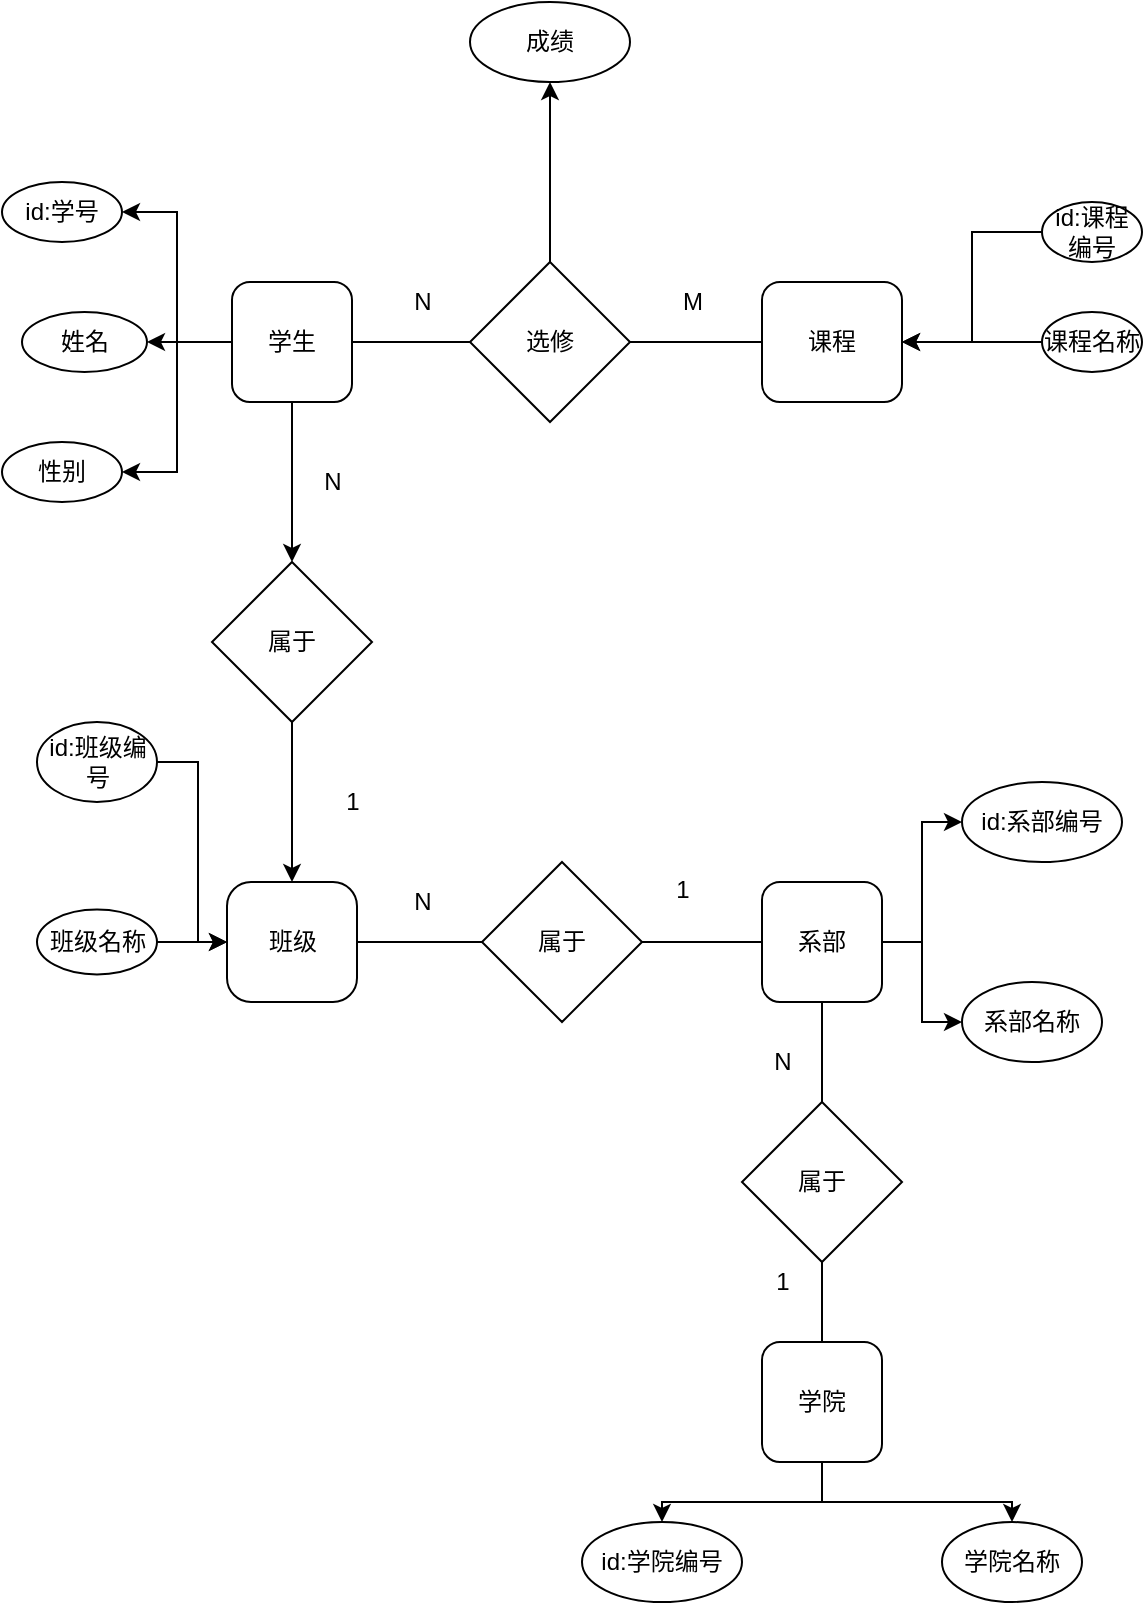 <mxfile version="16.0.2" type="device"><diagram id="W3ZQi5EDkrbGSIp0cz5Q" name="第 1 页"><mxGraphModel dx="1955" dy="1463" grid="1" gridSize="10" guides="1" tooltips="1" connect="1" arrows="1" fold="1" page="1" pageScale="1" pageWidth="827" pageHeight="1169" math="0" shadow="0"><root><mxCell id="0"/><mxCell id="1" parent="0"/><mxCell id="VVE45QmZ18XLGpuPC-O3-43" style="edgeStyle=orthogonalEdgeStyle;rounded=0;orthogonalLoop=1;jettySize=auto;html=1;exitX=0.5;exitY=1;exitDx=0;exitDy=0;entryX=0.5;entryY=0;entryDx=0;entryDy=0;" parent="1" source="VVE45QmZ18XLGpuPC-O3-1" target="VVE45QmZ18XLGpuPC-O3-42" edge="1"><mxGeometry relative="1" as="geometry"/></mxCell><mxCell id="VVE45QmZ18XLGpuPC-O3-65" style="edgeStyle=orthogonalEdgeStyle;rounded=0;orthogonalLoop=1;jettySize=auto;html=1;exitX=0;exitY=0.5;exitDx=0;exitDy=0;entryX=1;entryY=0.5;entryDx=0;entryDy=0;" parent="1" source="VVE45QmZ18XLGpuPC-O3-1" target="VVE45QmZ18XLGpuPC-O3-6" edge="1"><mxGeometry relative="1" as="geometry"/></mxCell><mxCell id="VVE45QmZ18XLGpuPC-O3-66" style="edgeStyle=orthogonalEdgeStyle;rounded=0;orthogonalLoop=1;jettySize=auto;html=1;exitX=0;exitY=0.5;exitDx=0;exitDy=0;entryX=1;entryY=0.5;entryDx=0;entryDy=0;" parent="1" source="VVE45QmZ18XLGpuPC-O3-1" target="VVE45QmZ18XLGpuPC-O3-10" edge="1"><mxGeometry relative="1" as="geometry"/></mxCell><mxCell id="VVE45QmZ18XLGpuPC-O3-67" style="edgeStyle=orthogonalEdgeStyle;rounded=0;orthogonalLoop=1;jettySize=auto;html=1;exitX=0;exitY=0.5;exitDx=0;exitDy=0;entryX=1;entryY=0.5;entryDx=0;entryDy=0;" parent="1" source="VVE45QmZ18XLGpuPC-O3-1" target="VVE45QmZ18XLGpuPC-O3-9" edge="1"><mxGeometry relative="1" as="geometry"/></mxCell><mxCell id="VVE45QmZ18XLGpuPC-O3-1" value="学生" style="rounded=1;whiteSpace=wrap;html=1;" parent="1" vertex="1"><mxGeometry x="295" y="220" width="60" height="60" as="geometry"/></mxCell><mxCell id="VVE45QmZ18XLGpuPC-O3-6" value="id:学号" style="ellipse;whiteSpace=wrap;html=1;" parent="1" vertex="1"><mxGeometry x="180" y="170" width="60" height="30" as="geometry"/></mxCell><mxCell id="VVE45QmZ18XLGpuPC-O3-9" value="性别" style="ellipse;whiteSpace=wrap;html=1;" parent="1" vertex="1"><mxGeometry x="180" y="300" width="60" height="30" as="geometry"/></mxCell><mxCell id="VVE45QmZ18XLGpuPC-O3-10" value="姓名" style="ellipse;whiteSpace=wrap;html=1;" parent="1" vertex="1"><mxGeometry x="190" y="235" width="62.5" height="30" as="geometry"/></mxCell><mxCell id="VVE45QmZ18XLGpuPC-O3-62" style="edgeStyle=orthogonalEdgeStyle;rounded=0;orthogonalLoop=1;jettySize=auto;html=1;exitX=0.5;exitY=0;exitDx=0;exitDy=0;entryX=0.5;entryY=1;entryDx=0;entryDy=0;" parent="1" source="VVE45QmZ18XLGpuPC-O3-26" target="VVE45QmZ18XLGpuPC-O3-61" edge="1"><mxGeometry relative="1" as="geometry"/></mxCell><mxCell id="VVE45QmZ18XLGpuPC-O3-26" value="选修" style="rhombus;whiteSpace=wrap;html=1;" parent="1" vertex="1"><mxGeometry x="414" y="210" width="80" height="80" as="geometry"/></mxCell><mxCell id="VVE45QmZ18XLGpuPC-O3-27" value="课程" style="rounded=1;whiteSpace=wrap;html=1;" parent="1" vertex="1"><mxGeometry x="560" y="220" width="70" height="60" as="geometry"/></mxCell><mxCell id="VVE45QmZ18XLGpuPC-O3-30" value="" style="endArrow=none;html=1;rounded=0;entryX=0;entryY=0.5;entryDx=0;entryDy=0;exitX=1;exitY=0.5;exitDx=0;exitDy=0;" parent="1" source="VVE45QmZ18XLGpuPC-O3-26" target="VVE45QmZ18XLGpuPC-O3-27" edge="1"><mxGeometry width="50" height="50" relative="1" as="geometry"><mxPoint x="340" y="350" as="sourcePoint"/><mxPoint x="390" y="300" as="targetPoint"/></mxGeometry></mxCell><mxCell id="VVE45QmZ18XLGpuPC-O3-31" value="" style="endArrow=none;html=1;rounded=0;entryX=0;entryY=0.5;entryDx=0;entryDy=0;exitX=1;exitY=0.5;exitDx=0;exitDy=0;" parent="1" source="VVE45QmZ18XLGpuPC-O3-1" target="VVE45QmZ18XLGpuPC-O3-26" edge="1"><mxGeometry width="50" height="50" relative="1" as="geometry"><mxPoint x="340" y="350" as="sourcePoint"/><mxPoint x="390" y="300" as="targetPoint"/></mxGeometry></mxCell><mxCell id="VVE45QmZ18XLGpuPC-O3-32" value="班级" style="rounded=1;whiteSpace=wrap;html=1;arcSize=20;" parent="1" vertex="1"><mxGeometry x="292.5" y="520" width="65" height="60" as="geometry"/></mxCell><mxCell id="VVE45QmZ18XLGpuPC-O3-35" value="N" style="text;html=1;resizable=0;autosize=1;align=center;verticalAlign=middle;points=[];fillColor=none;strokeColor=none;rounded=0;" parent="1" vertex="1"><mxGeometry x="380" y="220" width="20" height="20" as="geometry"/></mxCell><mxCell id="VVE45QmZ18XLGpuPC-O3-36" value="M" style="text;html=1;resizable=0;autosize=1;align=center;verticalAlign=middle;points=[];fillColor=none;strokeColor=none;rounded=0;" parent="1" vertex="1"><mxGeometry x="510" y="220" width="30" height="20" as="geometry"/></mxCell><mxCell id="VVE45QmZ18XLGpuPC-O3-41" style="edgeStyle=orthogonalEdgeStyle;rounded=0;orthogonalLoop=1;jettySize=auto;html=1;exitX=0;exitY=0.5;exitDx=0;exitDy=0;entryX=1;entryY=0.5;entryDx=0;entryDy=0;" parent="1" source="VVE45QmZ18XLGpuPC-O3-37" target="VVE45QmZ18XLGpuPC-O3-27" edge="1"><mxGeometry relative="1" as="geometry"/></mxCell><mxCell id="VVE45QmZ18XLGpuPC-O3-37" value="id:课程编号" style="ellipse;whiteSpace=wrap;html=1;" parent="1" vertex="1"><mxGeometry x="700" y="180" width="50" height="30" as="geometry"/></mxCell><mxCell id="VVE45QmZ18XLGpuPC-O3-40" style="edgeStyle=orthogonalEdgeStyle;rounded=0;orthogonalLoop=1;jettySize=auto;html=1;exitX=0;exitY=0.5;exitDx=0;exitDy=0;entryX=1;entryY=0.5;entryDx=0;entryDy=0;" parent="1" source="VVE45QmZ18XLGpuPC-O3-38" target="VVE45QmZ18XLGpuPC-O3-27" edge="1"><mxGeometry relative="1" as="geometry"/></mxCell><mxCell id="VVE45QmZ18XLGpuPC-O3-38" value="课程名称" style="ellipse;whiteSpace=wrap;html=1;" parent="1" vertex="1"><mxGeometry x="700" y="235" width="50" height="30" as="geometry"/></mxCell><mxCell id="VVE45QmZ18XLGpuPC-O3-44" style="edgeStyle=orthogonalEdgeStyle;rounded=0;orthogonalLoop=1;jettySize=auto;html=1;exitX=0.5;exitY=1;exitDx=0;exitDy=0;" parent="1" source="VVE45QmZ18XLGpuPC-O3-42" target="VVE45QmZ18XLGpuPC-O3-32" edge="1"><mxGeometry relative="1" as="geometry"/></mxCell><mxCell id="VVE45QmZ18XLGpuPC-O3-42" value="属于" style="rhombus;whiteSpace=wrap;html=1;" parent="1" vertex="1"><mxGeometry x="285" y="360" width="80" height="80" as="geometry"/></mxCell><mxCell id="VVE45QmZ18XLGpuPC-O3-45" value="1" style="text;html=1;resizable=0;autosize=1;align=center;verticalAlign=middle;points=[];fillColor=none;strokeColor=none;rounded=0;" parent="1" vertex="1"><mxGeometry x="345" y="470" width="20" height="20" as="geometry"/></mxCell><mxCell id="VVE45QmZ18XLGpuPC-O3-46" value="N" style="text;html=1;resizable=0;autosize=1;align=center;verticalAlign=middle;points=[];fillColor=none;strokeColor=none;rounded=0;" parent="1" vertex="1"><mxGeometry x="335" y="310" width="20" height="20" as="geometry"/></mxCell><mxCell id="VVE45QmZ18XLGpuPC-O3-49" style="edgeStyle=orthogonalEdgeStyle;rounded=0;orthogonalLoop=1;jettySize=auto;html=1;exitX=1;exitY=0.5;exitDx=0;exitDy=0;entryX=0;entryY=0.5;entryDx=0;entryDy=0;" parent="1" source="VVE45QmZ18XLGpuPC-O3-47" target="VVE45QmZ18XLGpuPC-O3-32" edge="1"><mxGeometry relative="1" as="geometry"><Array as="points"><mxPoint x="278" y="460"/><mxPoint x="278" y="550"/></Array></mxGeometry></mxCell><mxCell id="VVE45QmZ18XLGpuPC-O3-47" value="id:班级编号" style="ellipse;whiteSpace=wrap;html=1;" parent="1" vertex="1"><mxGeometry x="197.5" y="440" width="60" height="40" as="geometry"/></mxCell><mxCell id="VVE45QmZ18XLGpuPC-O3-50" style="edgeStyle=orthogonalEdgeStyle;rounded=0;orthogonalLoop=1;jettySize=auto;html=1;exitX=1;exitY=0.5;exitDx=0;exitDy=0;entryX=0;entryY=0.5;entryDx=0;entryDy=0;" parent="1" source="VVE45QmZ18XLGpuPC-O3-48" target="VVE45QmZ18XLGpuPC-O3-32" edge="1"><mxGeometry relative="1" as="geometry"/></mxCell><mxCell id="VVE45QmZ18XLGpuPC-O3-48" value="班级名称" style="ellipse;whiteSpace=wrap;html=1;" parent="1" vertex="1"><mxGeometry x="197.5" y="533.75" width="60" height="32.5" as="geometry"/></mxCell><mxCell id="VVE45QmZ18XLGpuPC-O3-59" style="edgeStyle=orthogonalEdgeStyle;rounded=0;orthogonalLoop=1;jettySize=auto;html=1;exitX=1;exitY=0.5;exitDx=0;exitDy=0;entryX=0;entryY=0.5;entryDx=0;entryDy=0;" parent="1" source="VVE45QmZ18XLGpuPC-O3-51" target="VVE45QmZ18XLGpuPC-O3-57" edge="1"><mxGeometry relative="1" as="geometry"/></mxCell><mxCell id="VVE45QmZ18XLGpuPC-O3-60" style="edgeStyle=orthogonalEdgeStyle;rounded=0;orthogonalLoop=1;jettySize=auto;html=1;exitX=1;exitY=0.5;exitDx=0;exitDy=0;entryX=0;entryY=0.5;entryDx=0;entryDy=0;" parent="1" source="VVE45QmZ18XLGpuPC-O3-51" target="VVE45QmZ18XLGpuPC-O3-58" edge="1"><mxGeometry relative="1" as="geometry"/></mxCell><mxCell id="VVE45QmZ18XLGpuPC-O3-51" value="系部" style="rounded=1;whiteSpace=wrap;html=1;" parent="1" vertex="1"><mxGeometry x="560" y="520" width="60" height="60" as="geometry"/></mxCell><mxCell id="VVE45QmZ18XLGpuPC-O3-52" value="属于" style="rhombus;whiteSpace=wrap;html=1;" parent="1" vertex="1"><mxGeometry x="420" y="510" width="80" height="80" as="geometry"/></mxCell><mxCell id="VVE45QmZ18XLGpuPC-O3-55" value="" style="endArrow=none;html=1;rounded=0;exitX=1;exitY=0.5;exitDx=0;exitDy=0;entryX=0;entryY=0.5;entryDx=0;entryDy=0;" parent="1" source="VVE45QmZ18XLGpuPC-O3-32" target="VVE45QmZ18XLGpuPC-O3-52" edge="1"><mxGeometry width="50" height="50" relative="1" as="geometry"><mxPoint x="340" y="350" as="sourcePoint"/><mxPoint x="390" y="300" as="targetPoint"/></mxGeometry></mxCell><mxCell id="VVE45QmZ18XLGpuPC-O3-56" value="" style="endArrow=none;html=1;rounded=0;exitX=1;exitY=0.5;exitDx=0;exitDy=0;entryX=0;entryY=0.5;entryDx=0;entryDy=0;" parent="1" source="VVE45QmZ18XLGpuPC-O3-52" target="VVE45QmZ18XLGpuPC-O3-51" edge="1"><mxGeometry width="50" height="50" relative="1" as="geometry"><mxPoint x="340" y="350" as="sourcePoint"/><mxPoint x="390" y="300" as="targetPoint"/></mxGeometry></mxCell><mxCell id="VVE45QmZ18XLGpuPC-O3-57" value="id:系部编号" style="ellipse;whiteSpace=wrap;html=1;" parent="1" vertex="1"><mxGeometry x="660" y="470" width="80" height="40" as="geometry"/></mxCell><mxCell id="VVE45QmZ18XLGpuPC-O3-58" value="系部名称" style="ellipse;whiteSpace=wrap;html=1;" parent="1" vertex="1"><mxGeometry x="660" y="570" width="70" height="40" as="geometry"/></mxCell><mxCell id="VVE45QmZ18XLGpuPC-O3-61" value="成绩" style="ellipse;whiteSpace=wrap;html=1;" parent="1" vertex="1"><mxGeometry x="414" y="80" width="80" height="40" as="geometry"/></mxCell><mxCell id="S1OqlV1qt67ZdXyV_T01-1" value="1" style="text;html=1;resizable=0;autosize=1;align=center;verticalAlign=middle;points=[];fillColor=none;strokeColor=none;rounded=0;" vertex="1" parent="1"><mxGeometry x="510" y="513.75" width="20" height="20" as="geometry"/></mxCell><mxCell id="S1OqlV1qt67ZdXyV_T01-2" value="N" style="text;html=1;resizable=0;autosize=1;align=center;verticalAlign=middle;points=[];fillColor=none;strokeColor=none;rounded=0;" vertex="1" parent="1"><mxGeometry x="380" y="520" width="20" height="20" as="geometry"/></mxCell><mxCell id="S1OqlV1qt67ZdXyV_T01-16" style="edgeStyle=orthogonalEdgeStyle;rounded=0;orthogonalLoop=1;jettySize=auto;html=1;exitX=0.5;exitY=1;exitDx=0;exitDy=0;entryX=0.5;entryY=0;entryDx=0;entryDy=0;" edge="1" parent="1" source="S1OqlV1qt67ZdXyV_T01-4" target="S1OqlV1qt67ZdXyV_T01-14"><mxGeometry relative="1" as="geometry"><Array as="points"><mxPoint x="590" y="830"/><mxPoint x="510" y="830"/></Array></mxGeometry></mxCell><mxCell id="S1OqlV1qt67ZdXyV_T01-19" style="edgeStyle=orthogonalEdgeStyle;rounded=0;orthogonalLoop=1;jettySize=auto;html=1;exitX=0.5;exitY=1;exitDx=0;exitDy=0;entryX=0.5;entryY=0;entryDx=0;entryDy=0;" edge="1" parent="1" source="S1OqlV1qt67ZdXyV_T01-4" target="S1OqlV1qt67ZdXyV_T01-15"><mxGeometry relative="1" as="geometry"><Array as="points"><mxPoint x="590" y="830"/><mxPoint x="685" y="830"/></Array></mxGeometry></mxCell><mxCell id="S1OqlV1qt67ZdXyV_T01-4" value="学院" style="rounded=1;whiteSpace=wrap;html=1;" vertex="1" parent="1"><mxGeometry x="560" y="750" width="60" height="60" as="geometry"/></mxCell><mxCell id="S1OqlV1qt67ZdXyV_T01-5" value="属于" style="rhombus;whiteSpace=wrap;html=1;" vertex="1" parent="1"><mxGeometry x="550" y="630" width="80" height="80" as="geometry"/></mxCell><mxCell id="S1OqlV1qt67ZdXyV_T01-10" value="" style="endArrow=none;html=1;rounded=0;exitX=0.5;exitY=1;exitDx=0;exitDy=0;entryX=0.5;entryY=0;entryDx=0;entryDy=0;" edge="1" parent="1" source="S1OqlV1qt67ZdXyV_T01-5" target="S1OqlV1qt67ZdXyV_T01-4"><mxGeometry width="50" height="50" relative="1" as="geometry"><mxPoint x="590" y="750" as="sourcePoint"/><mxPoint x="640" y="700" as="targetPoint"/></mxGeometry></mxCell><mxCell id="S1OqlV1qt67ZdXyV_T01-11" value="" style="endArrow=none;html=1;rounded=0;entryX=0.5;entryY=1;entryDx=0;entryDy=0;exitX=0.5;exitY=0;exitDx=0;exitDy=0;" edge="1" parent="1" source="S1OqlV1qt67ZdXyV_T01-5" target="VVE45QmZ18XLGpuPC-O3-51"><mxGeometry width="50" height="50" relative="1" as="geometry"><mxPoint x="450" y="620" as="sourcePoint"/><mxPoint x="500" y="570" as="targetPoint"/></mxGeometry></mxCell><mxCell id="S1OqlV1qt67ZdXyV_T01-12" value="N" style="text;html=1;resizable=0;autosize=1;align=center;verticalAlign=middle;points=[];fillColor=none;strokeColor=none;rounded=0;" vertex="1" parent="1"><mxGeometry x="560" y="600" width="20" height="20" as="geometry"/></mxCell><mxCell id="S1OqlV1qt67ZdXyV_T01-13" value="1" style="text;html=1;resizable=0;autosize=1;align=center;verticalAlign=middle;points=[];fillColor=none;strokeColor=none;rounded=0;" vertex="1" parent="1"><mxGeometry x="560" y="710" width="20" height="20" as="geometry"/></mxCell><mxCell id="S1OqlV1qt67ZdXyV_T01-14" value="id:学院编号" style="ellipse;whiteSpace=wrap;html=1;" vertex="1" parent="1"><mxGeometry x="470" y="840" width="80" height="40" as="geometry"/></mxCell><mxCell id="S1OqlV1qt67ZdXyV_T01-15" value="学院名称" style="ellipse;whiteSpace=wrap;html=1;" vertex="1" parent="1"><mxGeometry x="650" y="840" width="70" height="40" as="geometry"/></mxCell></root></mxGraphModel></diagram></mxfile>
